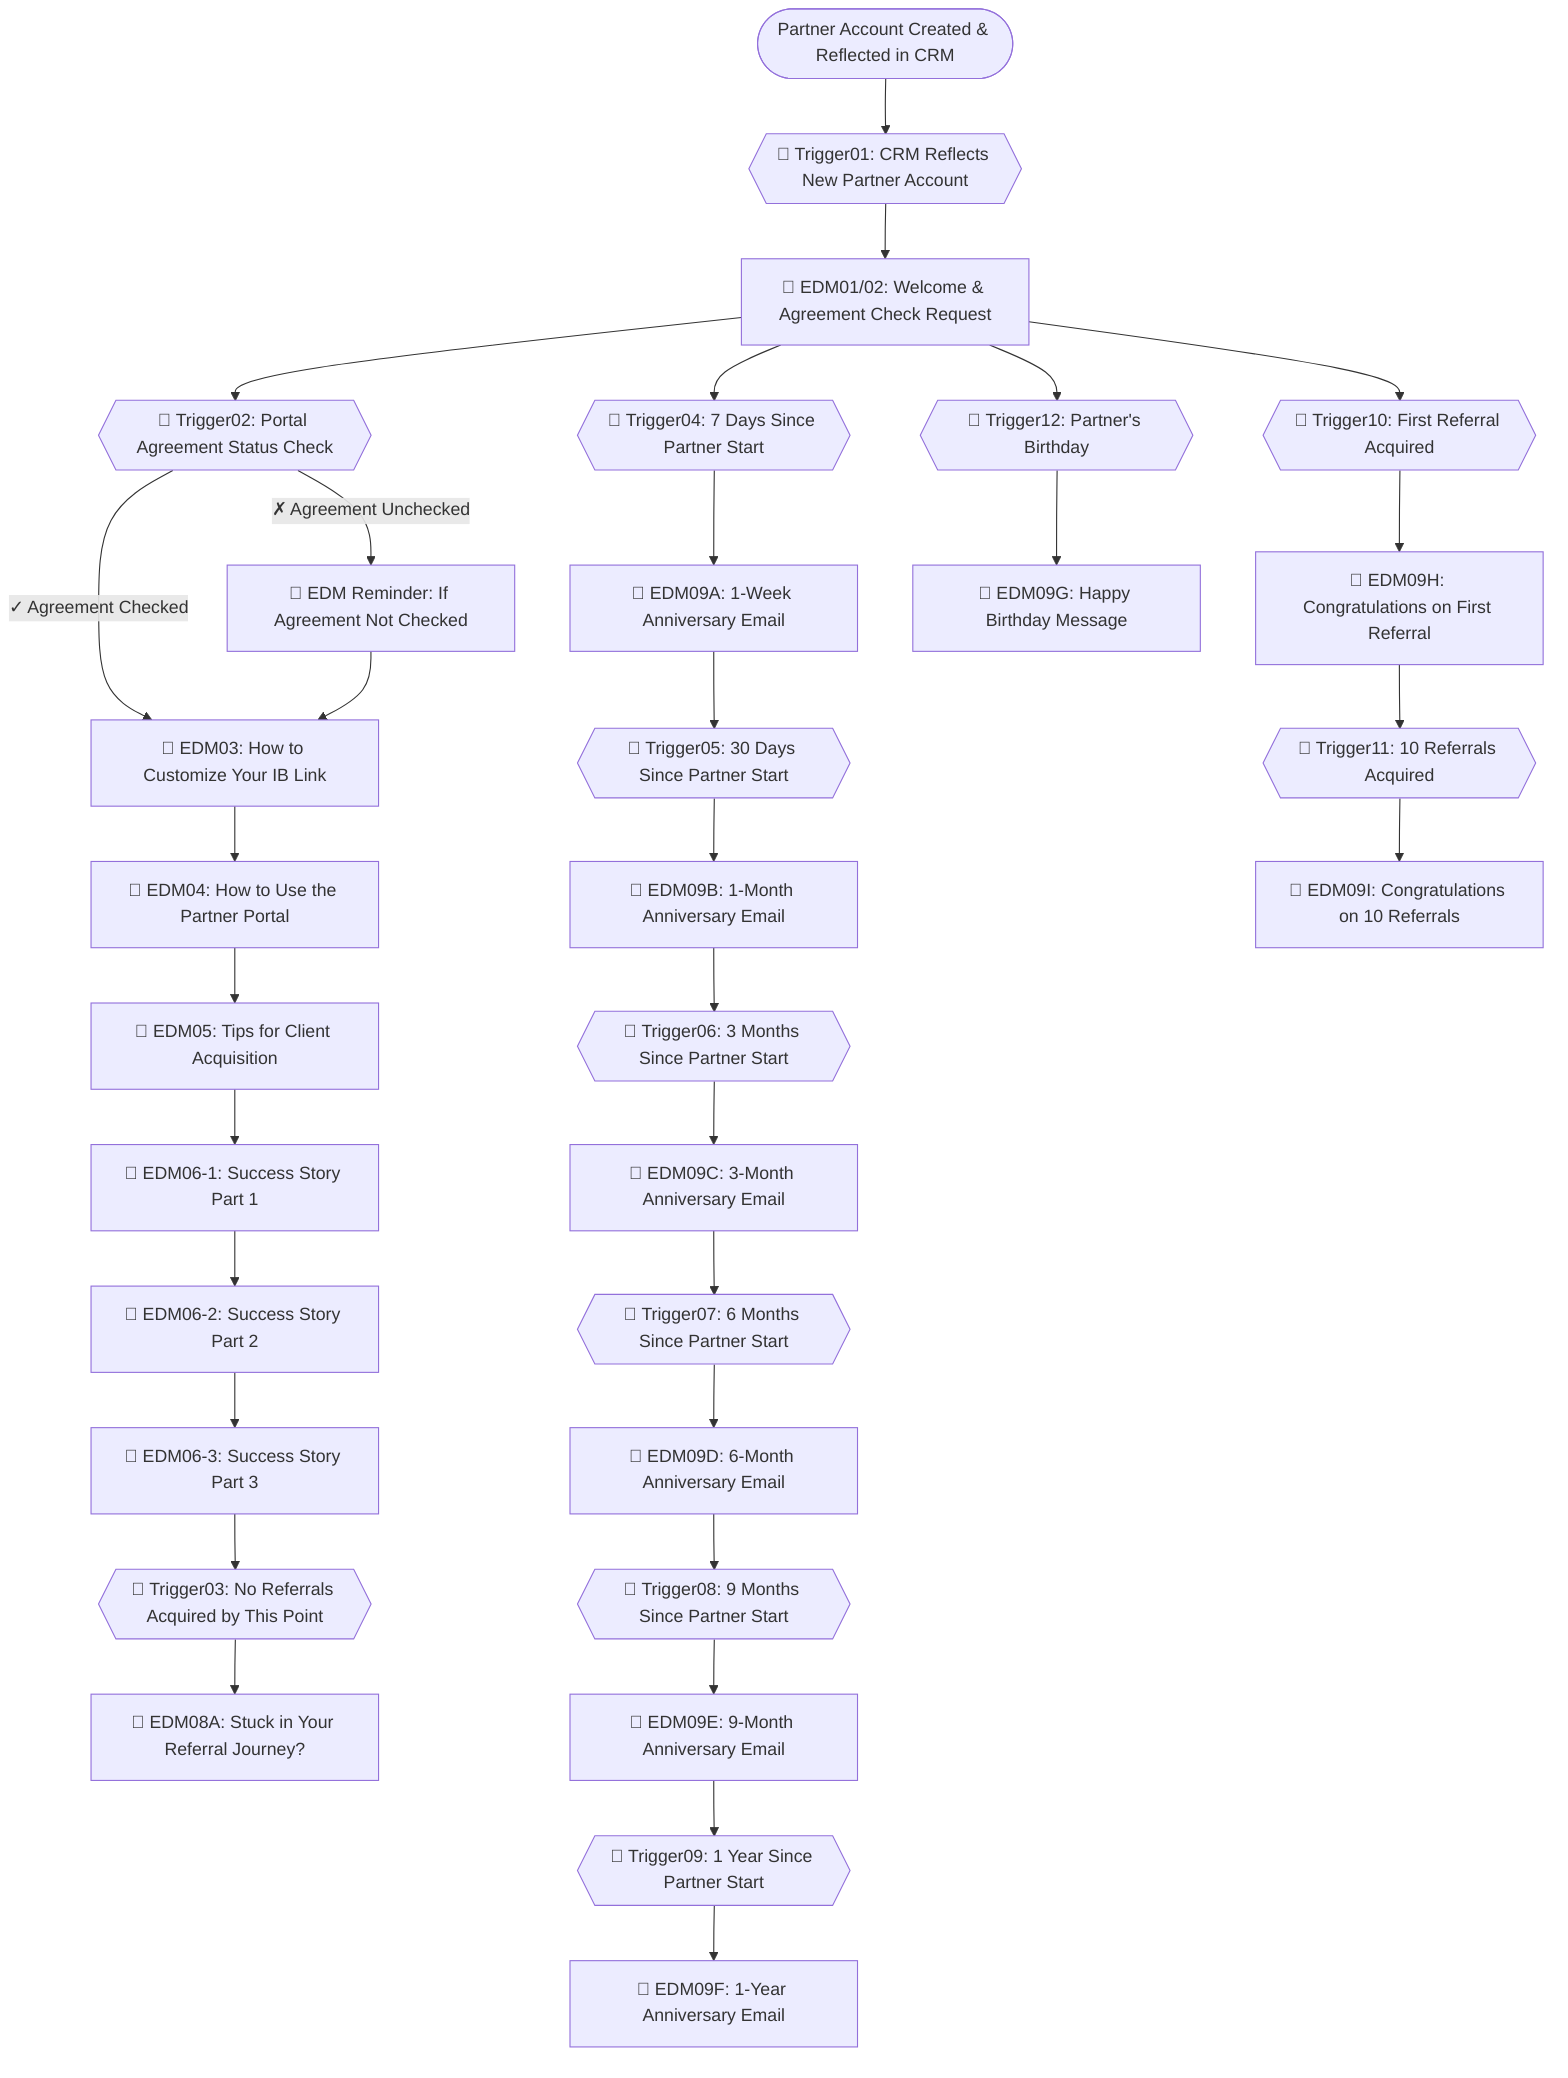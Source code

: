flowchart TD
  %% Start
  Start([Partner Account Created & Reflected in CRM])

  %% Initial Trigger
  Trigger01{{📌 Trigger01: CRM Reflects New Partner Account}}
  EDM01_02[📧 EDM01/02: Welcome & Agreement Check Request]

  %% Agreement Check Branch
  Trigger02{{📌 Trigger02: Portal Agreement Status Check}}
  EDM_Remind[📧 EDM Reminder: If Agreement Not Checked]
  EDM03[📧 EDM03: How to Customize Your IB Link]

  %% Next Phase
  EDM04[📧 EDM04: How to Use the Partner Portal]
  EDM05[📧 EDM05: Tips for Client Acquisition]

  %% Success Story Emails (Split into 3 Parts)
  EDM06a[📧 EDM06-1: Success Story Part 1]
  EDM06b[📧 EDM06-2: Success Story Part 2]
  EDM06c[📧 EDM06-3: Success Story Part 3]
   
  %% Inactive Partner Trigger
  Trigger08a{{📌 Trigger03: No Referrals Acquired by This Point}}
  EDM08a[📧 EDM08A: Stuck in Your Referral Journey?]

  %% Milestone Emails
  Trigger09a{{📌 Trigger04: 7 Days Since Partner Start}}
  EDM09A[📧 EDM09A: 1-Week Anniversary Email]

  Trigger09b{{📌 Trigger05: 30 Days Since Partner Start}}
  EDM09B[📧 EDM09B: 1-Month Anniversary Email]

  Trigger09c{{📌 Trigger06: 3 Months Since Partner Start}}
  EDM09C[📧 EDM09C: 3-Month Anniversary Email]

  Trigger09d{{📌 Trigger07: 6 Months Since Partner Start}}
  EDM09D[📧 EDM09D: 6-Month Anniversary Email]

  Trigger09e{{📌 Trigger08: 9 Months Since Partner Start}}
  EDM09E[📧 EDM09E: 9-Month Anniversary Email]

  Trigger09f{{📌 Trigger09: 1 Year Since Partner Start}}
  EDM09F[📧 EDM09F: 1-Year Anniversary Email]

  %% Immediate Referral Celebration Triggers
  Trigger09h{{📌 Trigger10: First Referral Acquired}}
  EDM09H[📧 EDM09H: Congratulations on First Referral]

  Trigger09i{{📌 Trigger11: 10 Referrals Acquired}}
  EDM09I[📧 EDM09I: Congratulations on 10 Referrals]

  %% Birthday Trigger
  Trigger09g{{📌 Trigger12: Partner's Birthday}}
  EDM09G[📧 EDM09G: Happy Birthday Message]

  %% Flow Connections
  Start --> Trigger01 --> EDM01_02
  EDM01_02 --> Trigger02 -- "✓ Agreement Checked" --> EDM03
  Trigger02 -- "✗ Agreement Unchecked" --> EDM_Remind --> EDM03
  
  EDM03 --> EDM04 --> EDM05
  EDM05 --> EDM06a --> EDM06b --> EDM06c --> Trigger08a --> EDM08a
  
  EDM01_02 --> Trigger09a --> EDM09A --> Trigger09b --> EDM09B --> Trigger09c --> EDM09C --> Trigger09d --> EDM09D --> Trigger09e --> EDM09E --> Trigger09f --> EDM09F
  EDM01_02 --> Trigger09g --> EDM09G
  EDM01_02 --> Trigger09h --> EDM09H --> Trigger09i --> EDM09I